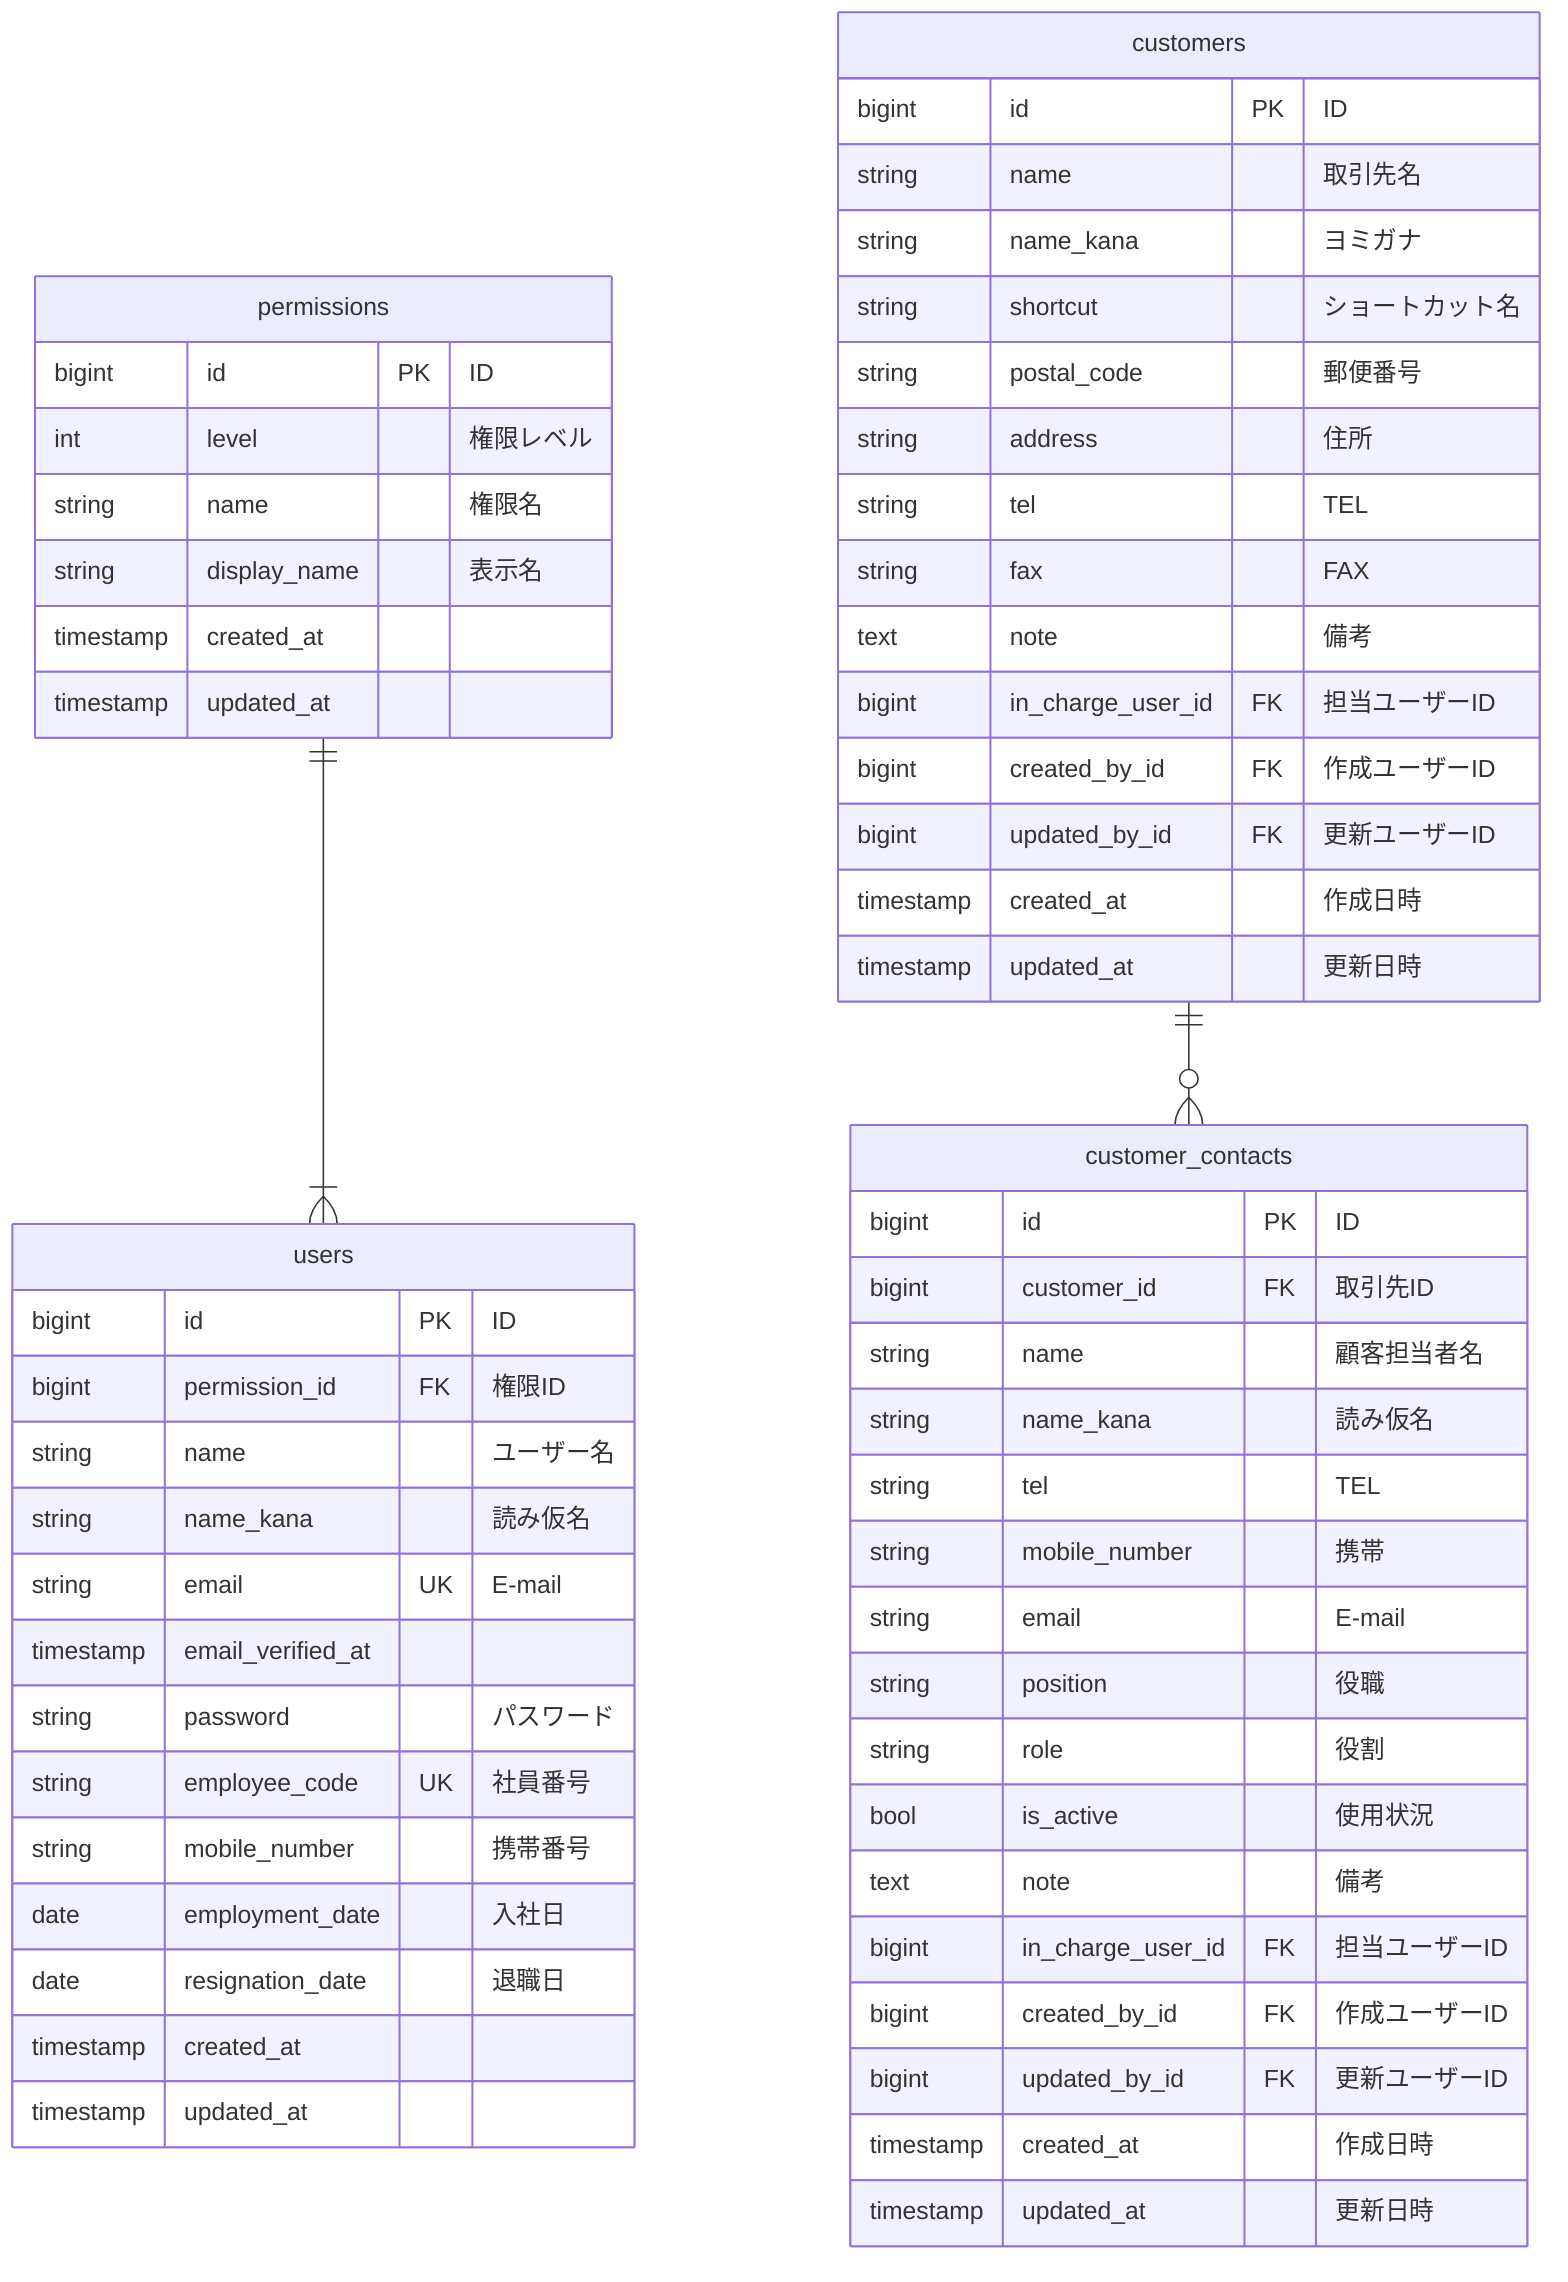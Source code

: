 erDiagram

  %% Table relationships
  permissions ||--|{ users : ""
  customers ||--o{ customer_contacts : ""

  %% Table definitions

  %% 権限
  permissions {
    bigint id PK "ID"
    int level "権限レベル"
    string name "権限名"
    string display_name "表示名"
    timestamp created_at
    timestamp updated_at
  }

  %% ユーザー
  users {
    bigint id PK "ID"
    bigint permission_id FK "権限ID"
    string name "ユーザー名"
    string name_kana "読み仮名"
    string email UK "E-mail"
    timestamp email_verified_at
    string password "パスワード"
    string employee_code UK "社員番号"
    string mobile_number "携帯番号"
    date employment_date "入社日"
    date resignation_date "退職日"
    timestamp created_at
    timestamp updated_at
  }


  %% 取引先
  customers {
    bigint id PK "ID"
    string name "取引先名"
    string name_kana "ヨミガナ"
    string shortcut "ショートカット名"
    string postal_code "郵便番号"
    string address "住所"
    string tel "TEL"
    string fax "FAX"
    text note "備考"
    bigint in_charge_user_id FK "担当ユーザーID"
    bigint created_by_id FK "作成ユーザーID"
    bigint updated_by_id FK "更新ユーザーID"
    timestamp created_at "作成日時"
    timestamp updated_at "更新日時"
  }

  %% 取引先担当者
  customer_contacts {
    bigint id PK "ID"
    bigint customer_id FK "取引先ID"
    string name "顧客担当者名"
    string name_kana "読み仮名"
    string tel "TEL"
    string mobile_number "携帯"
    string email "E-mail"
    string position "役職"
    string role "役割"
    bool is_active "使用状況"
    text note "備考"
    bigint in_charge_user_id FK "担当ユーザーID"
    bigint created_by_id FK "作成ユーザーID"
    bigint updated_by_id FK "更新ユーザーID"
    timestamp created_at "作成日時"
    timestamp updated_at "更新日時"
  }